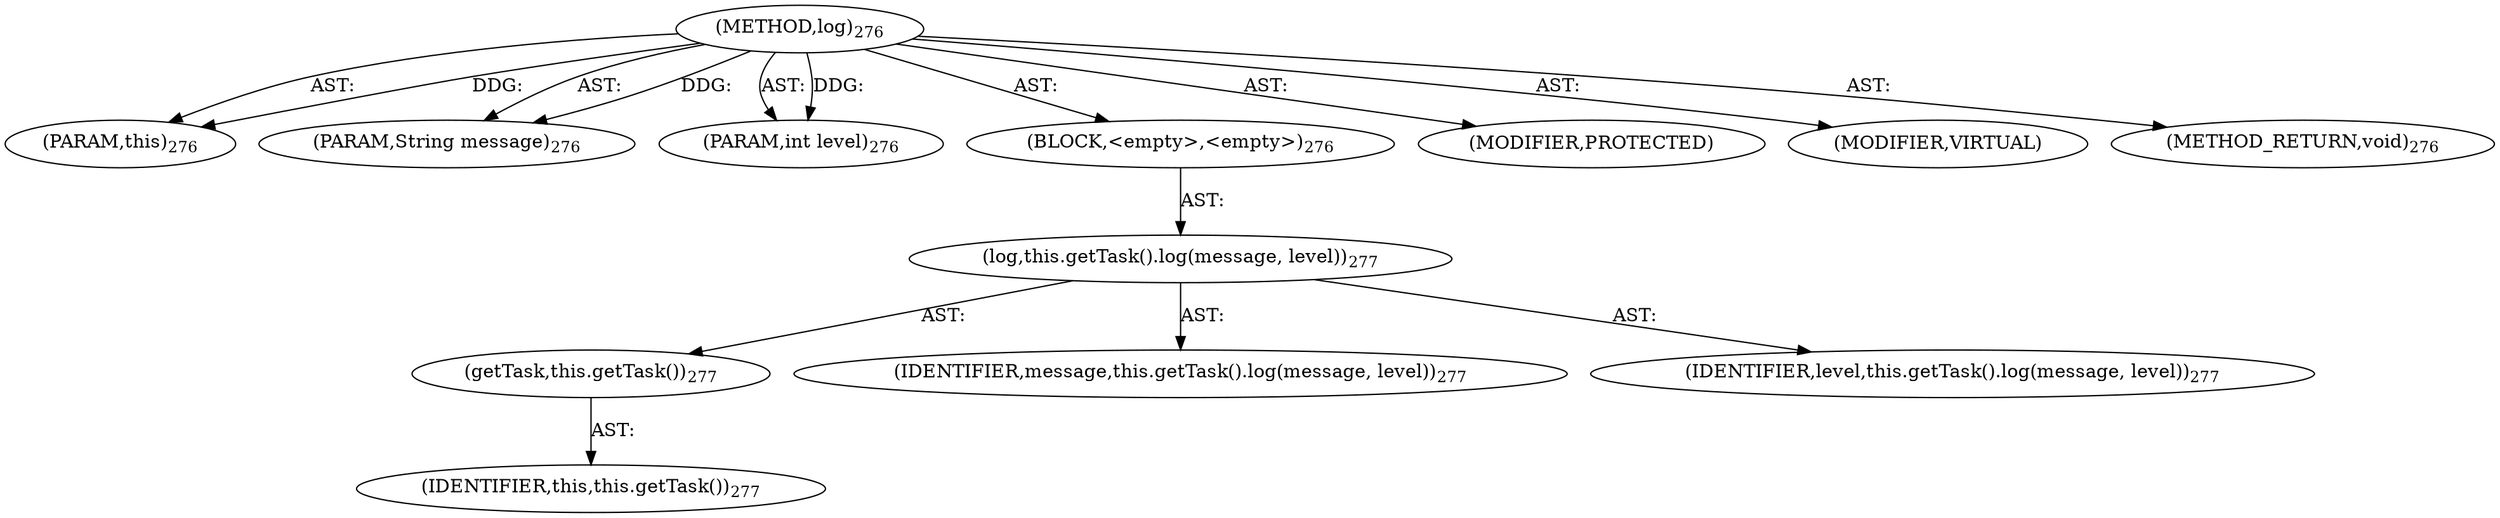 digraph "log" {  
"111669149707" [label = <(METHOD,log)<SUB>276</SUB>> ]
"115964116996" [label = <(PARAM,this)<SUB>276</SUB>> ]
"115964117019" [label = <(PARAM,String message)<SUB>276</SUB>> ]
"115964117020" [label = <(PARAM,int level)<SUB>276</SUB>> ]
"25769803791" [label = <(BLOCK,&lt;empty&gt;,&lt;empty&gt;)<SUB>276</SUB>> ]
"30064771113" [label = <(log,this.getTask().log(message, level))<SUB>277</SUB>> ]
"30064771114" [label = <(getTask,this.getTask())<SUB>277</SUB>> ]
"68719476740" [label = <(IDENTIFIER,this,this.getTask())<SUB>277</SUB>> ]
"68719476800" [label = <(IDENTIFIER,message,this.getTask().log(message, level))<SUB>277</SUB>> ]
"68719476801" [label = <(IDENTIFIER,level,this.getTask().log(message, level))<SUB>277</SUB>> ]
"133143986225" [label = <(MODIFIER,PROTECTED)> ]
"133143986226" [label = <(MODIFIER,VIRTUAL)> ]
"128849018891" [label = <(METHOD_RETURN,void)<SUB>276</SUB>> ]
  "111669149707" -> "115964116996"  [ label = "AST: "] 
  "111669149707" -> "115964117019"  [ label = "AST: "] 
  "111669149707" -> "115964117020"  [ label = "AST: "] 
  "111669149707" -> "25769803791"  [ label = "AST: "] 
  "111669149707" -> "133143986225"  [ label = "AST: "] 
  "111669149707" -> "133143986226"  [ label = "AST: "] 
  "111669149707" -> "128849018891"  [ label = "AST: "] 
  "25769803791" -> "30064771113"  [ label = "AST: "] 
  "30064771113" -> "30064771114"  [ label = "AST: "] 
  "30064771113" -> "68719476800"  [ label = "AST: "] 
  "30064771113" -> "68719476801"  [ label = "AST: "] 
  "30064771114" -> "68719476740"  [ label = "AST: "] 
  "111669149707" -> "115964116996"  [ label = "DDG: "] 
  "111669149707" -> "115964117019"  [ label = "DDG: "] 
  "111669149707" -> "115964117020"  [ label = "DDG: "] 
}
